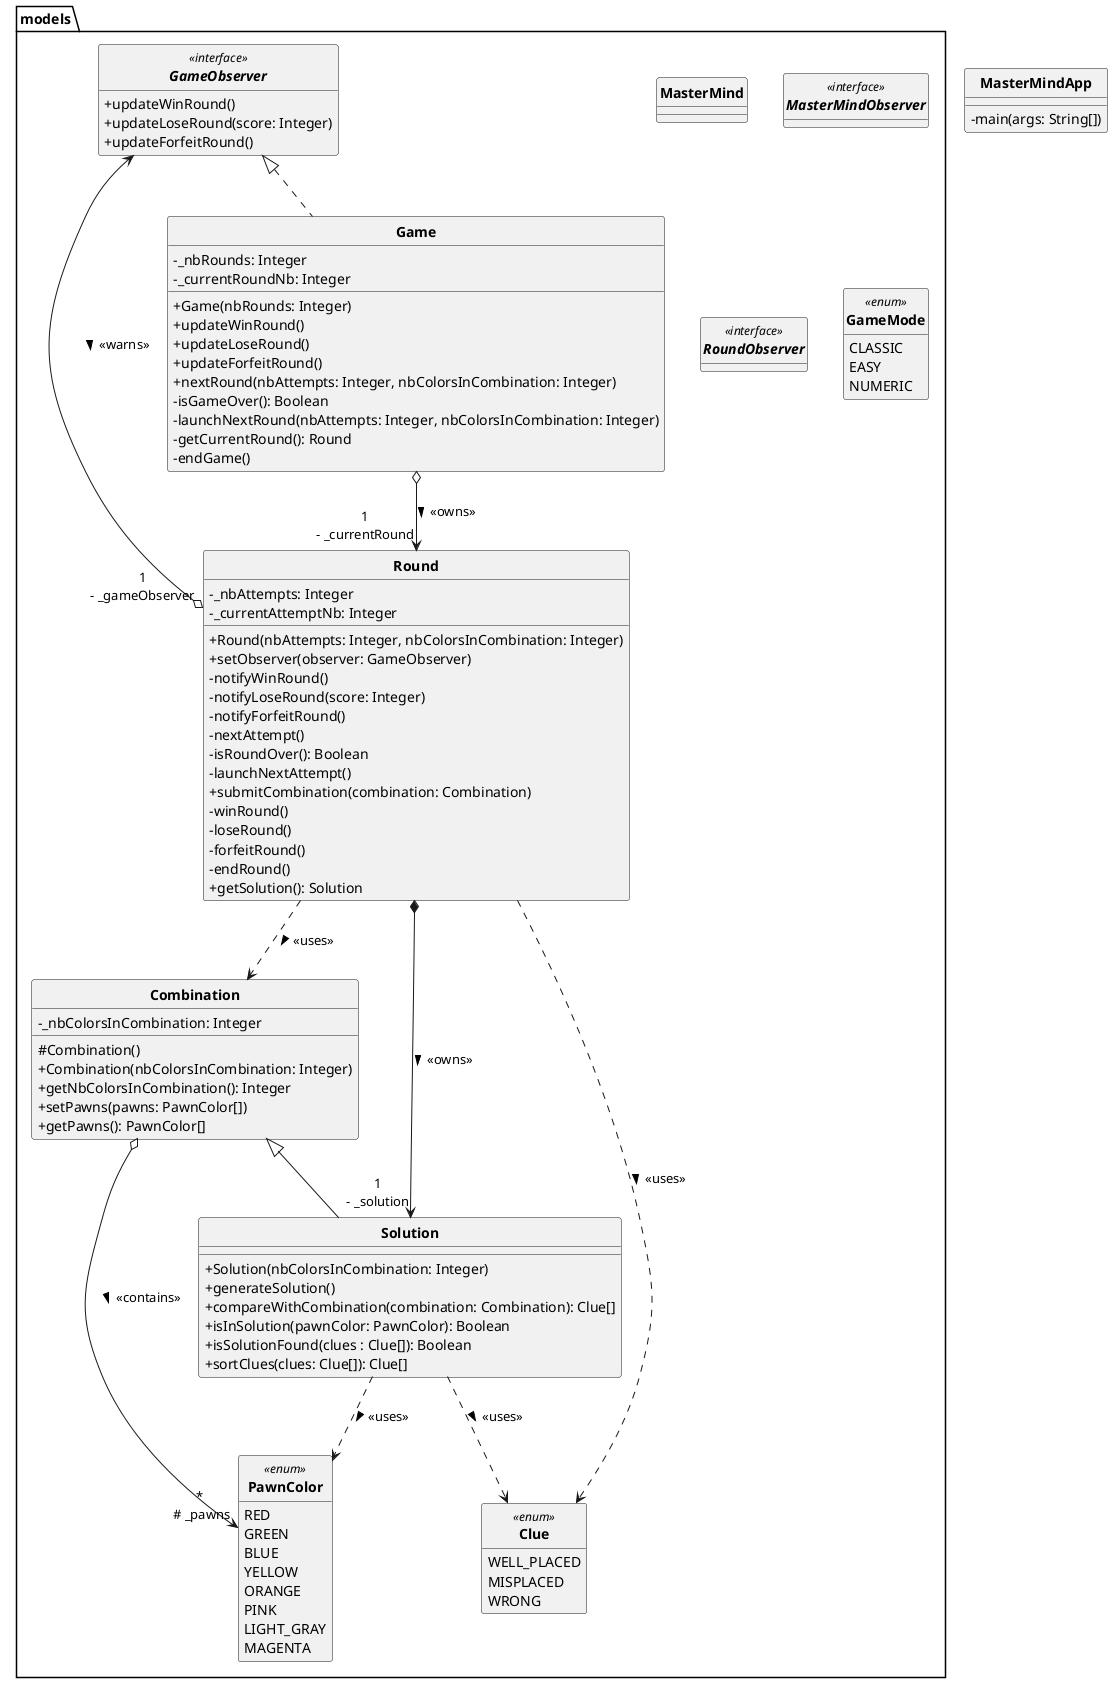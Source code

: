 @startuml

skinparam style strictuml
skinparam classAttributeIconSize 0
skinparam classFontStyle Bold
hide enum methods
hide interface attributes

class MasterMindApp {
    - main(args: String[])
}

package models {
    class MasterMind {}
    class Game implements GameObserver {
        - _nbRounds: Integer
        - _currentRoundNb: Integer
        + Game(nbRounds: Integer)
        + updateWinRound()
        + updateLoseRound()
        + updateForfeitRound()
        + nextRound(nbAttempts: Integer, nbColorsInCombination: Integer)
        - isGameOver(): Boolean
        - launchNextRound(nbAttempts: Integer, nbColorsInCombination: Integer)
        - getCurrentRound(): Round
        - endGame()
    }
    class Round {
        - _nbAttempts: Integer
        - _currentAttemptNb: Integer
        + Round(nbAttempts: Integer, nbColorsInCombination: Integer)
        + setObserver(observer: GameObserver)
        - notifyWinRound()
        - notifyLoseRound(score: Integer)
        - notifyForfeitRound()
        - nextAttempt()
        - isRoundOver(): Boolean
        - launchNextAttempt()
        + submitCombination(combination: Combination)
        - winRound()
        - loseRound()
        - forfeitRound()
        - endRound()
        + getSolution(): Solution
    }
    class Combination {
        - _nbColorsInCombination: Integer
        # Combination()
        + Combination(nbColorsInCombination: Integer)
        + getNbColorsInCombination(): Integer
        + setPawns(pawns: PawnColor[])
        + getPawns(): PawnColor[]
    }
    class Solution extends Combination {
        + Solution(nbColorsInCombination: Integer)
        + generateSolution()
        + compareWithCombination(combination: Combination): Clue[]
        + isInSolution(pawnColor: PawnColor): Boolean
        + isSolutionFound(clues : Clue[]): Boolean
        + sortClues(clues: Clue[]): Clue[]
    }
    /'
    class GenerateCluesFactory {
        + createClassic(): GenerateCluesStrategy
        + createEasy(): GenerateCluesStrategy
    }
    class GenerateCluesClassic extends GenerateCluesTemplate implements GenerateCluesStrategy {
        + CluesClassic()
        + generateAdaptedClues(combinationSubmitted: Combination): Clue[]
    }
    class GenerateCluesEasy extends GenerateCluesTemplate implements GenerateCluesStrategy {
        + CluesEasy()
        + generateAdaptesClues(combinationSubmitted: Combination): Clue[]
    }
    class GenerateCluesTemplate {
        + generateClues(combinationSubmitted: Combination): Clue[]
    }

    interface GenerateCluesStrategy <<interface>> {
        + generateAdaptedClues(combinationSubmitted: Combination): Clue[]
    }
    '/
    interface MasterMindObserver <<interface>> {}
    interface GameObserver <<interface>> {
        + updateWinRound()
        + updateLoseRound(score: Integer)
        + updateForfeitRound()
    }
    interface RoundObserver <<interface>> {}

    enum PawnColor <<enum>> {
        RED
        GREEN
        BLUE
        YELLOW
        ORANGE
        PINK
        LIGHT_GRAY
        MAGENTA
    }
    enum GameMode <<enum>> {
        CLASSIC
        EASY
        NUMERIC
    }
    enum Clue <<enum>> {
        WELL_PLACED
        MISPLACED
        WRONG
    }
}

'Relations

'Models

'Game
Game o--> "1\n- _currentRound" Round : > <<owns>>

'Round
Round *--> "1\n- _solution" Solution : > <<owns>>
'Relation avec observer dans la partie GameObserver
Round ..> Combination : > <<uses>>
Round ..> Clue : > <<uses>>

'Combination
Combination o--> "*\n # _pawns" PawnColor : > <<contains>>

'Solution
Solution ..> PawnColor : > <<uses>>
Solution ..> Clue : > <<uses>>

'GameObserver
GameObserver <--o "1\n- _gameObserver" Round : > <<warns>>

/'
'GenerateCluesFactory
GenerateCluesFactory ..> GenerateCluesClassic : > <<uses>>
GenerateCluesFactory ..> GenerateCluesEasy : > <<uses>>
GenerateCluesFactory ..> GenerateCluesStrategy : > <<uses>>

'GenerateCluesClassic
GenerateCluesClassic ..> Clue : > <<uses>>

'GenerateCluesEasy
GenerateCluesEasy ..> Clue : > <<uses>>

'GenerateCluesStrategy
GenerateCluesStrategy ..> Clue : > <<uses>>

'GenerateCluesTemplate
GenerateCluesTemplate ..> Clue : > <<uses>>
'/

'Gestion des stratégies dans la vue, mais génération des indices dans le modèle
'C'est le modèle qui renvoit les indices à la vue (triés ou non)
'Tous les Round d'une même instance de Game

'Finir modèles pour le mardi 5 inclus
'Finir vues et controllers pour le dimanche 10 inclus (rendu 1)

@enduml